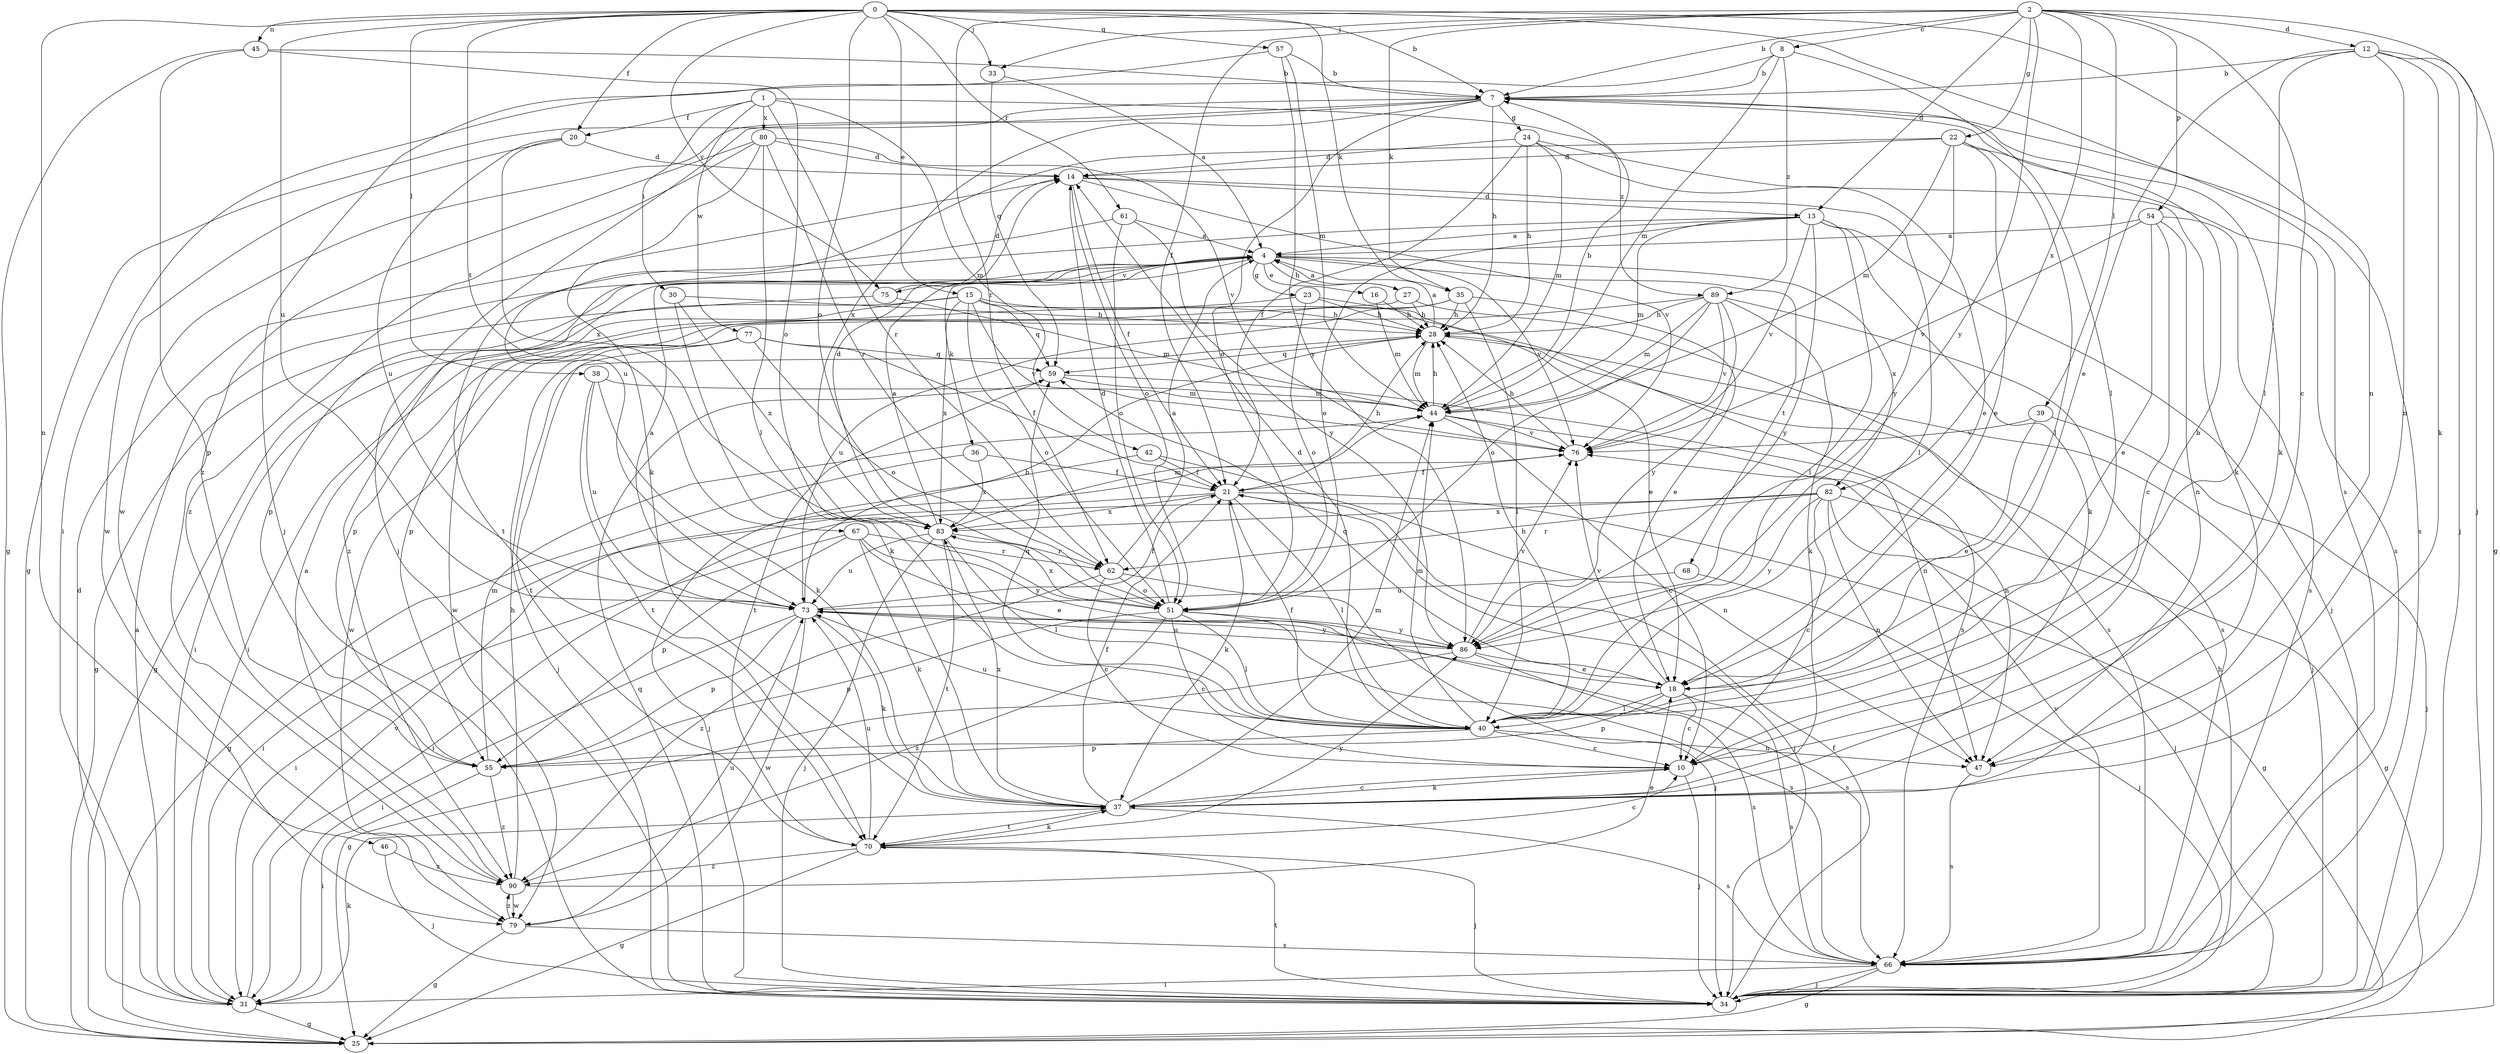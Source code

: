 strict digraph  {
0;
1;
2;
4;
7;
8;
10;
12;
13;
14;
15;
16;
18;
20;
21;
22;
23;
24;
25;
27;
28;
30;
31;
33;
34;
35;
36;
37;
38;
39;
40;
42;
44;
45;
46;
47;
51;
54;
55;
57;
59;
61;
62;
66;
67;
68;
70;
73;
75;
76;
77;
79;
80;
82;
83;
86;
89;
90;
0 -> 7  [label=b];
0 -> 15  [label=e];
0 -> 20  [label=f];
0 -> 33  [label=j];
0 -> 35  [label=k];
0 -> 38  [label=l];
0 -> 45  [label=n];
0 -> 46  [label=n];
0 -> 47  [label=n];
0 -> 51  [label=o];
0 -> 57  [label=q];
0 -> 61  [label=r];
0 -> 66  [label=s];
0 -> 67  [label=t];
0 -> 73  [label=u];
0 -> 75  [label=v];
1 -> 20  [label=f];
1 -> 30  [label=i];
1 -> 42  [label=m];
1 -> 62  [label=r];
1 -> 77  [label=w];
1 -> 80  [label=x];
1 -> 89  [label=z];
2 -> 7  [label=b];
2 -> 8  [label=c];
2 -> 10  [label=c];
2 -> 12  [label=d];
2 -> 13  [label=d];
2 -> 21  [label=f];
2 -> 22  [label=g];
2 -> 33  [label=j];
2 -> 34  [label=j];
2 -> 35  [label=k];
2 -> 39  [label=l];
2 -> 54  [label=p];
2 -> 62  [label=r];
2 -> 82  [label=x];
2 -> 86  [label=y];
4 -> 16  [label=e];
4 -> 23  [label=g];
4 -> 27  [label=h];
4 -> 36  [label=k];
4 -> 55  [label=p];
4 -> 68  [label=t];
4 -> 75  [label=v];
4 -> 76  [label=v];
4 -> 82  [label=x];
7 -> 24  [label=g];
7 -> 25  [label=g];
7 -> 28  [label=h];
7 -> 34  [label=j];
7 -> 37  [label=k];
7 -> 51  [label=o];
7 -> 66  [label=s];
7 -> 79  [label=w];
7 -> 83  [label=x];
8 -> 7  [label=b];
8 -> 31  [label=i];
8 -> 40  [label=l];
8 -> 44  [label=m];
8 -> 89  [label=z];
10 -> 7  [label=b];
10 -> 34  [label=j];
10 -> 37  [label=k];
12 -> 7  [label=b];
12 -> 18  [label=e];
12 -> 25  [label=g];
12 -> 34  [label=j];
12 -> 37  [label=k];
12 -> 40  [label=l];
12 -> 47  [label=n];
13 -> 4  [label=a];
13 -> 34  [label=j];
13 -> 37  [label=k];
13 -> 40  [label=l];
13 -> 44  [label=m];
13 -> 51  [label=o];
13 -> 76  [label=v];
13 -> 86  [label=y];
13 -> 90  [label=z];
14 -> 13  [label=d];
14 -> 21  [label=f];
14 -> 40  [label=l];
14 -> 51  [label=o];
14 -> 76  [label=v];
15 -> 25  [label=g];
15 -> 28  [label=h];
15 -> 31  [label=i];
15 -> 51  [label=o];
15 -> 59  [label=q];
15 -> 66  [label=s];
15 -> 76  [label=v];
15 -> 83  [label=x];
16 -> 28  [label=h];
16 -> 44  [label=m];
18 -> 10  [label=c];
18 -> 40  [label=l];
18 -> 55  [label=p];
18 -> 59  [label=q];
18 -> 66  [label=s];
18 -> 76  [label=v];
20 -> 14  [label=d];
20 -> 73  [label=u];
20 -> 79  [label=w];
20 -> 83  [label=x];
21 -> 25  [label=g];
21 -> 28  [label=h];
21 -> 31  [label=i];
21 -> 34  [label=j];
21 -> 37  [label=k];
21 -> 40  [label=l];
21 -> 83  [label=x];
22 -> 14  [label=d];
22 -> 18  [label=e];
22 -> 40  [label=l];
22 -> 44  [label=m];
22 -> 66  [label=s];
22 -> 73  [label=u];
22 -> 86  [label=y];
23 -> 18  [label=e];
23 -> 28  [label=h];
23 -> 51  [label=o];
23 -> 79  [label=w];
24 -> 14  [label=d];
24 -> 18  [label=e];
24 -> 21  [label=f];
24 -> 28  [label=h];
24 -> 37  [label=k];
24 -> 44  [label=m];
27 -> 4  [label=a];
27 -> 28  [label=h];
27 -> 31  [label=i];
27 -> 66  [label=s];
28 -> 4  [label=a];
28 -> 34  [label=j];
28 -> 44  [label=m];
28 -> 59  [label=q];
30 -> 28  [label=h];
30 -> 37  [label=k];
30 -> 83  [label=x];
31 -> 4  [label=a];
31 -> 14  [label=d];
31 -> 25  [label=g];
31 -> 37  [label=k];
31 -> 76  [label=v];
33 -> 4  [label=a];
33 -> 59  [label=q];
34 -> 21  [label=f];
34 -> 28  [label=h];
34 -> 59  [label=q];
34 -> 70  [label=t];
35 -> 18  [label=e];
35 -> 28  [label=h];
35 -> 40  [label=l];
35 -> 55  [label=p];
35 -> 73  [label=u];
36 -> 21  [label=f];
36 -> 25  [label=g];
36 -> 83  [label=x];
37 -> 10  [label=c];
37 -> 21  [label=f];
37 -> 44  [label=m];
37 -> 66  [label=s];
37 -> 70  [label=t];
37 -> 83  [label=x];
38 -> 37  [label=k];
38 -> 44  [label=m];
38 -> 70  [label=t];
38 -> 73  [label=u];
39 -> 18  [label=e];
39 -> 34  [label=j];
39 -> 76  [label=v];
40 -> 10  [label=c];
40 -> 14  [label=d];
40 -> 21  [label=f];
40 -> 28  [label=h];
40 -> 44  [label=m];
40 -> 47  [label=n];
40 -> 55  [label=p];
40 -> 59  [label=q];
40 -> 73  [label=u];
42 -> 21  [label=f];
42 -> 34  [label=j];
42 -> 47  [label=n];
44 -> 7  [label=b];
44 -> 10  [label=c];
44 -> 28  [label=h];
44 -> 47  [label=n];
44 -> 76  [label=v];
45 -> 7  [label=b];
45 -> 25  [label=g];
45 -> 51  [label=o];
45 -> 90  [label=z];
46 -> 34  [label=j];
46 -> 90  [label=z];
47 -> 66  [label=s];
51 -> 10  [label=c];
51 -> 14  [label=d];
51 -> 40  [label=l];
51 -> 55  [label=p];
51 -> 66  [label=s];
51 -> 83  [label=x];
51 -> 86  [label=y];
51 -> 90  [label=z];
54 -> 4  [label=a];
54 -> 10  [label=c];
54 -> 18  [label=e];
54 -> 47  [label=n];
54 -> 66  [label=s];
54 -> 76  [label=v];
55 -> 31  [label=i];
55 -> 44  [label=m];
55 -> 90  [label=z];
57 -> 7  [label=b];
57 -> 34  [label=j];
57 -> 44  [label=m];
57 -> 86  [label=y];
59 -> 44  [label=m];
59 -> 47  [label=n];
59 -> 70  [label=t];
61 -> 4  [label=a];
61 -> 51  [label=o];
61 -> 70  [label=t];
61 -> 86  [label=y];
62 -> 4  [label=a];
62 -> 10  [label=c];
62 -> 34  [label=j];
62 -> 51  [label=o];
62 -> 90  [label=z];
66 -> 25  [label=g];
66 -> 31  [label=i];
66 -> 34  [label=j];
66 -> 76  [label=v];
67 -> 18  [label=e];
67 -> 31  [label=i];
67 -> 37  [label=k];
67 -> 55  [label=p];
67 -> 62  [label=r];
67 -> 86  [label=y];
68 -> 34  [label=j];
68 -> 73  [label=u];
70 -> 10  [label=c];
70 -> 25  [label=g];
70 -> 34  [label=j];
70 -> 37  [label=k];
70 -> 73  [label=u];
70 -> 86  [label=y];
70 -> 90  [label=z];
73 -> 4  [label=a];
73 -> 21  [label=f];
73 -> 28  [label=h];
73 -> 31  [label=i];
73 -> 37  [label=k];
73 -> 55  [label=p];
73 -> 66  [label=s];
73 -> 79  [label=w];
73 -> 86  [label=y];
75 -> 14  [label=d];
75 -> 25  [label=g];
75 -> 44  [label=m];
76 -> 21  [label=f];
76 -> 28  [label=h];
77 -> 21  [label=f];
77 -> 34  [label=j];
77 -> 51  [label=o];
77 -> 59  [label=q];
77 -> 70  [label=t];
77 -> 79  [label=w];
79 -> 25  [label=g];
79 -> 66  [label=s];
79 -> 73  [label=u];
79 -> 90  [label=z];
80 -> 14  [label=d];
80 -> 37  [label=k];
80 -> 40  [label=l];
80 -> 55  [label=p];
80 -> 62  [label=r];
80 -> 76  [label=v];
80 -> 90  [label=z];
82 -> 10  [label=c];
82 -> 25  [label=g];
82 -> 31  [label=i];
82 -> 34  [label=j];
82 -> 47  [label=n];
82 -> 62  [label=r];
82 -> 83  [label=x];
82 -> 86  [label=y];
83 -> 4  [label=a];
83 -> 14  [label=d];
83 -> 34  [label=j];
83 -> 40  [label=l];
83 -> 44  [label=m];
83 -> 62  [label=r];
83 -> 70  [label=t];
83 -> 73  [label=u];
86 -> 18  [label=e];
86 -> 25  [label=g];
86 -> 66  [label=s];
86 -> 73  [label=u];
86 -> 76  [label=v];
89 -> 28  [label=h];
89 -> 37  [label=k];
89 -> 44  [label=m];
89 -> 51  [label=o];
89 -> 55  [label=p];
89 -> 66  [label=s];
89 -> 76  [label=v];
89 -> 86  [label=y];
90 -> 4  [label=a];
90 -> 18  [label=e];
90 -> 28  [label=h];
90 -> 79  [label=w];
}

